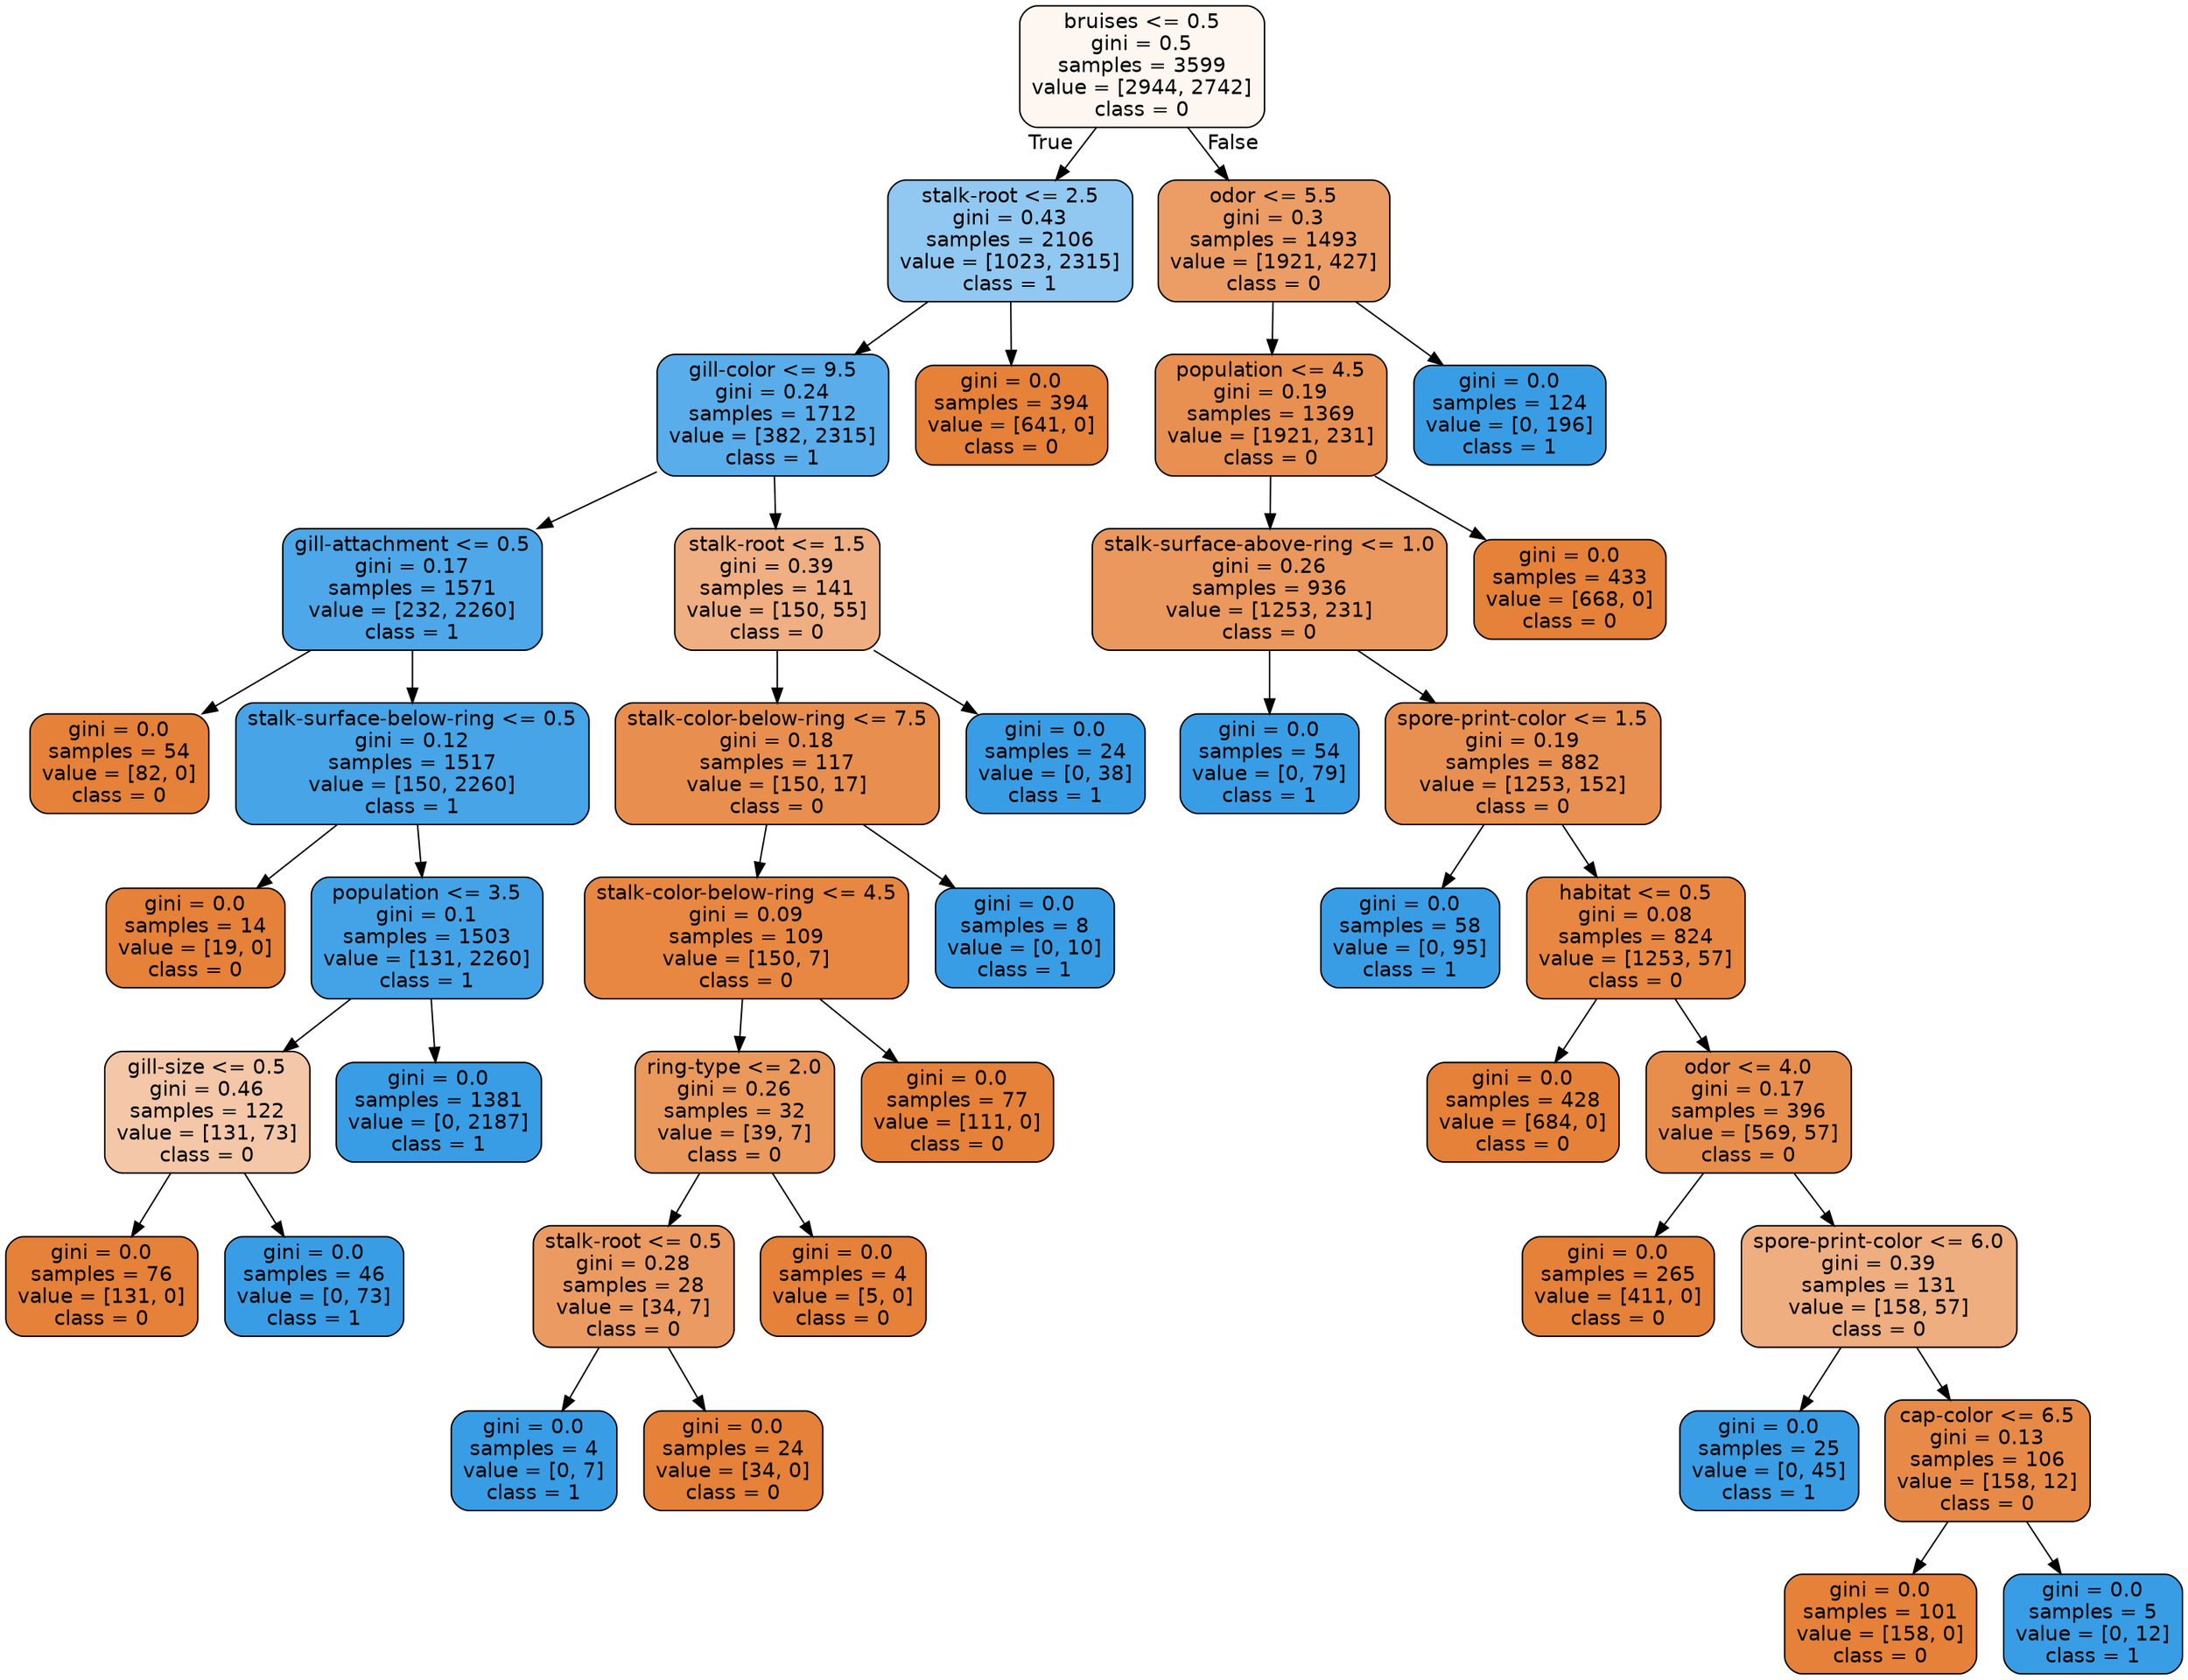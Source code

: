 digraph Tree {
node [shape=box, style="filled, rounded", color="black", fontname=helvetica] ;
edge [fontname=helvetica] ;
0 [label="bruises <= 0.5\ngini = 0.5\nsamples = 3599\nvalue = [2944, 2742]\nclass = 0", fillcolor="#e5813911"] ;
1 [label="stalk-root <= 2.5\ngini = 0.43\nsamples = 2106\nvalue = [1023, 2315]\nclass = 1", fillcolor="#399de58e"] ;
0 -> 1 [labeldistance=2.5, labelangle=45, headlabel="True"] ;
2 [label="gill-color <= 9.5\ngini = 0.24\nsamples = 1712\nvalue = [382, 2315]\nclass = 1", fillcolor="#399de5d5"] ;
1 -> 2 ;
3 [label="gill-attachment <= 0.5\ngini = 0.17\nsamples = 1571\nvalue = [232, 2260]\nclass = 1", fillcolor="#399de5e5"] ;
2 -> 3 ;
4 [label="gini = 0.0\nsamples = 54\nvalue = [82, 0]\nclass = 0", fillcolor="#e58139ff"] ;
3 -> 4 ;
5 [label="stalk-surface-below-ring <= 0.5\ngini = 0.12\nsamples = 1517\nvalue = [150, 2260]\nclass = 1", fillcolor="#399de5ee"] ;
3 -> 5 ;
6 [label="gini = 0.0\nsamples = 14\nvalue = [19, 0]\nclass = 0", fillcolor="#e58139ff"] ;
5 -> 6 ;
7 [label="population <= 3.5\ngini = 0.1\nsamples = 1503\nvalue = [131, 2260]\nclass = 1", fillcolor="#399de5f0"] ;
5 -> 7 ;
8 [label="gill-size <= 0.5\ngini = 0.46\nsamples = 122\nvalue = [131, 73]\nclass = 0", fillcolor="#e5813971"] ;
7 -> 8 ;
9 [label="gini = 0.0\nsamples = 76\nvalue = [131, 0]\nclass = 0", fillcolor="#e58139ff"] ;
8 -> 9 ;
10 [label="gini = 0.0\nsamples = 46\nvalue = [0, 73]\nclass = 1", fillcolor="#399de5ff"] ;
8 -> 10 ;
11 [label="gini = 0.0\nsamples = 1381\nvalue = [0, 2187]\nclass = 1", fillcolor="#399de5ff"] ;
7 -> 11 ;
12 [label="stalk-root <= 1.5\ngini = 0.39\nsamples = 141\nvalue = [150, 55]\nclass = 0", fillcolor="#e58139a1"] ;
2 -> 12 ;
13 [label="stalk-color-below-ring <= 7.5\ngini = 0.18\nsamples = 117\nvalue = [150, 17]\nclass = 0", fillcolor="#e58139e2"] ;
12 -> 13 ;
14 [label="stalk-color-below-ring <= 4.5\ngini = 0.09\nsamples = 109\nvalue = [150, 7]\nclass = 0", fillcolor="#e58139f3"] ;
13 -> 14 ;
15 [label="ring-type <= 2.0\ngini = 0.26\nsamples = 32\nvalue = [39, 7]\nclass = 0", fillcolor="#e58139d1"] ;
14 -> 15 ;
16 [label="stalk-root <= 0.5\ngini = 0.28\nsamples = 28\nvalue = [34, 7]\nclass = 0", fillcolor="#e58139ca"] ;
15 -> 16 ;
17 [label="gini = 0.0\nsamples = 4\nvalue = [0, 7]\nclass = 1", fillcolor="#399de5ff"] ;
16 -> 17 ;
18 [label="gini = 0.0\nsamples = 24\nvalue = [34, 0]\nclass = 0", fillcolor="#e58139ff"] ;
16 -> 18 ;
19 [label="gini = 0.0\nsamples = 4\nvalue = [5, 0]\nclass = 0", fillcolor="#e58139ff"] ;
15 -> 19 ;
20 [label="gini = 0.0\nsamples = 77\nvalue = [111, 0]\nclass = 0", fillcolor="#e58139ff"] ;
14 -> 20 ;
21 [label="gini = 0.0\nsamples = 8\nvalue = [0, 10]\nclass = 1", fillcolor="#399de5ff"] ;
13 -> 21 ;
22 [label="gini = 0.0\nsamples = 24\nvalue = [0, 38]\nclass = 1", fillcolor="#399de5ff"] ;
12 -> 22 ;
23 [label="gini = 0.0\nsamples = 394\nvalue = [641, 0]\nclass = 0", fillcolor="#e58139ff"] ;
1 -> 23 ;
24 [label="odor <= 5.5\ngini = 0.3\nsamples = 1493\nvalue = [1921, 427]\nclass = 0", fillcolor="#e58139c6"] ;
0 -> 24 [labeldistance=2.5, labelangle=-45, headlabel="False"] ;
25 [label="population <= 4.5\ngini = 0.19\nsamples = 1369\nvalue = [1921, 231]\nclass = 0", fillcolor="#e58139e0"] ;
24 -> 25 ;
26 [label="stalk-surface-above-ring <= 1.0\ngini = 0.26\nsamples = 936\nvalue = [1253, 231]\nclass = 0", fillcolor="#e58139d0"] ;
25 -> 26 ;
27 [label="gini = 0.0\nsamples = 54\nvalue = [0, 79]\nclass = 1", fillcolor="#399de5ff"] ;
26 -> 27 ;
28 [label="spore-print-color <= 1.5\ngini = 0.19\nsamples = 882\nvalue = [1253, 152]\nclass = 0", fillcolor="#e58139e0"] ;
26 -> 28 ;
29 [label="gini = 0.0\nsamples = 58\nvalue = [0, 95]\nclass = 1", fillcolor="#399de5ff"] ;
28 -> 29 ;
30 [label="habitat <= 0.5\ngini = 0.08\nsamples = 824\nvalue = [1253, 57]\nclass = 0", fillcolor="#e58139f3"] ;
28 -> 30 ;
31 [label="gini = 0.0\nsamples = 428\nvalue = [684, 0]\nclass = 0", fillcolor="#e58139ff"] ;
30 -> 31 ;
32 [label="odor <= 4.0\ngini = 0.17\nsamples = 396\nvalue = [569, 57]\nclass = 0", fillcolor="#e58139e5"] ;
30 -> 32 ;
33 [label="gini = 0.0\nsamples = 265\nvalue = [411, 0]\nclass = 0", fillcolor="#e58139ff"] ;
32 -> 33 ;
34 [label="spore-print-color <= 6.0\ngini = 0.39\nsamples = 131\nvalue = [158, 57]\nclass = 0", fillcolor="#e58139a3"] ;
32 -> 34 ;
35 [label="gini = 0.0\nsamples = 25\nvalue = [0, 45]\nclass = 1", fillcolor="#399de5ff"] ;
34 -> 35 ;
36 [label="cap-color <= 6.5\ngini = 0.13\nsamples = 106\nvalue = [158, 12]\nclass = 0", fillcolor="#e58139ec"] ;
34 -> 36 ;
37 [label="gini = 0.0\nsamples = 101\nvalue = [158, 0]\nclass = 0", fillcolor="#e58139ff"] ;
36 -> 37 ;
38 [label="gini = 0.0\nsamples = 5\nvalue = [0, 12]\nclass = 1", fillcolor="#399de5ff"] ;
36 -> 38 ;
39 [label="gini = 0.0\nsamples = 433\nvalue = [668, 0]\nclass = 0", fillcolor="#e58139ff"] ;
25 -> 39 ;
40 [label="gini = 0.0\nsamples = 124\nvalue = [0, 196]\nclass = 1", fillcolor="#399de5ff"] ;
24 -> 40 ;
}